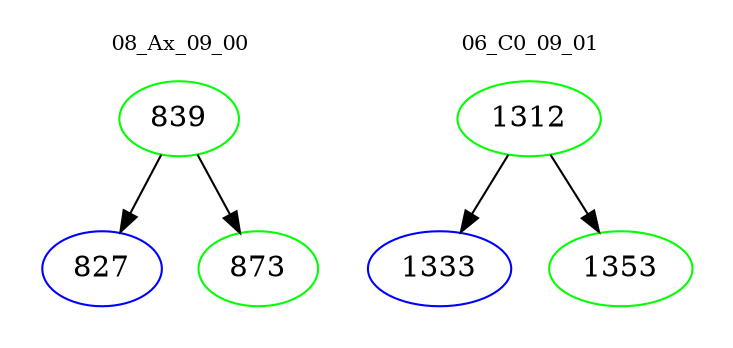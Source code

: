 digraph{
subgraph cluster_0 {
color = white
label = "08_Ax_09_00";
fontsize=10;
T0_839 [label="839", color="green"]
T0_839 -> T0_827 [color="black"]
T0_827 [label="827", color="blue"]
T0_839 -> T0_873 [color="black"]
T0_873 [label="873", color="green"]
}
subgraph cluster_1 {
color = white
label = "06_C0_09_01";
fontsize=10;
T1_1312 [label="1312", color="green"]
T1_1312 -> T1_1333 [color="black"]
T1_1333 [label="1333", color="blue"]
T1_1312 -> T1_1353 [color="black"]
T1_1353 [label="1353", color="green"]
}
}
